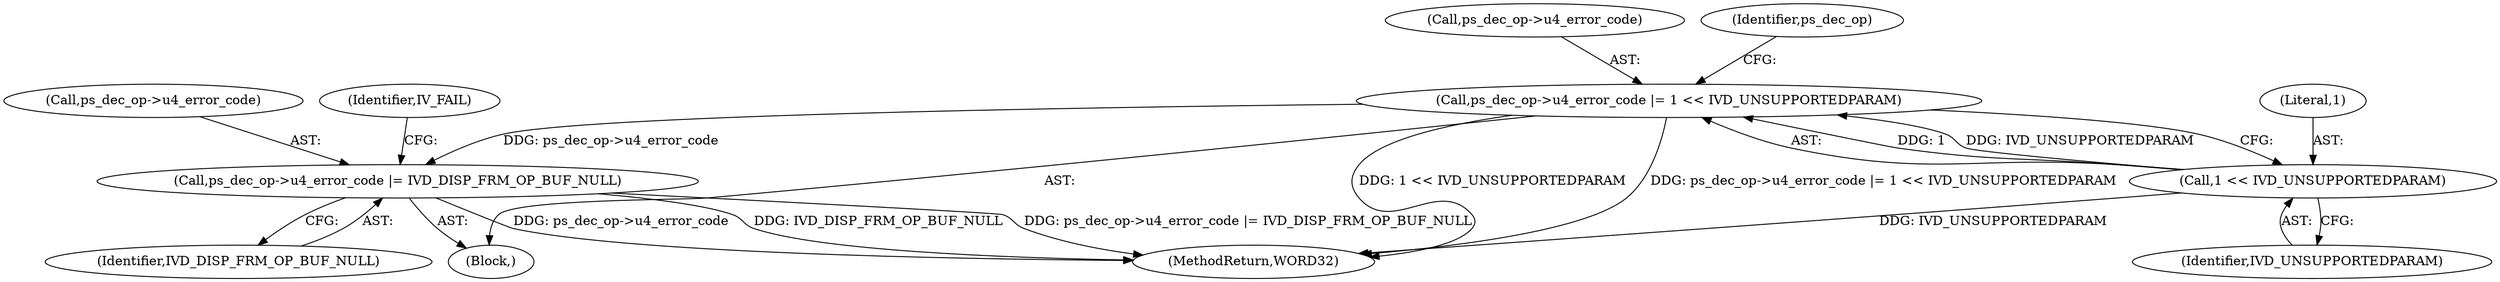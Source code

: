 digraph "0_Android_33ef7de9ddc8ea7eb9cbc440d1cf89957a0c267b@pointer" {
"1000423" [label="(Call,ps_dec_op->u4_error_code |= IVD_DISP_FRM_OP_BUF_NULL)"];
"1000416" [label="(Call,ps_dec_op->u4_error_code |= 1 << IVD_UNSUPPORTEDPARAM)"];
"1000420" [label="(Call,1 << IVD_UNSUPPORTEDPARAM)"];
"1000424" [label="(Call,ps_dec_op->u4_error_code)"];
"1000427" [label="(Identifier,IVD_DISP_FRM_OP_BUF_NULL)"];
"1000417" [label="(Call,ps_dec_op->u4_error_code)"];
"1000421" [label="(Literal,1)"];
"1000423" [label="(Call,ps_dec_op->u4_error_code |= IVD_DISP_FRM_OP_BUF_NULL)"];
"1000416" [label="(Call,ps_dec_op->u4_error_code |= 1 << IVD_UNSUPPORTEDPARAM)"];
"1000422" [label="(Identifier,IVD_UNSUPPORTEDPARAM)"];
"1000420" [label="(Call,1 << IVD_UNSUPPORTEDPARAM)"];
"1000425" [label="(Identifier,ps_dec_op)"];
"1000429" [label="(Identifier,IV_FAIL)"];
"1000415" [label="(Block,)"];
"1002186" [label="(MethodReturn,WORD32)"];
"1000423" -> "1000415"  [label="AST: "];
"1000423" -> "1000427"  [label="CFG: "];
"1000424" -> "1000423"  [label="AST: "];
"1000427" -> "1000423"  [label="AST: "];
"1000429" -> "1000423"  [label="CFG: "];
"1000423" -> "1002186"  [label="DDG: IVD_DISP_FRM_OP_BUF_NULL"];
"1000423" -> "1002186"  [label="DDG: ps_dec_op->u4_error_code |= IVD_DISP_FRM_OP_BUF_NULL"];
"1000423" -> "1002186"  [label="DDG: ps_dec_op->u4_error_code"];
"1000416" -> "1000423"  [label="DDG: ps_dec_op->u4_error_code"];
"1000416" -> "1000415"  [label="AST: "];
"1000416" -> "1000420"  [label="CFG: "];
"1000417" -> "1000416"  [label="AST: "];
"1000420" -> "1000416"  [label="AST: "];
"1000425" -> "1000416"  [label="CFG: "];
"1000416" -> "1002186"  [label="DDG: 1 << IVD_UNSUPPORTEDPARAM"];
"1000416" -> "1002186"  [label="DDG: ps_dec_op->u4_error_code |= 1 << IVD_UNSUPPORTEDPARAM"];
"1000420" -> "1000416"  [label="DDG: 1"];
"1000420" -> "1000416"  [label="DDG: IVD_UNSUPPORTEDPARAM"];
"1000420" -> "1000422"  [label="CFG: "];
"1000421" -> "1000420"  [label="AST: "];
"1000422" -> "1000420"  [label="AST: "];
"1000420" -> "1002186"  [label="DDG: IVD_UNSUPPORTEDPARAM"];
}
